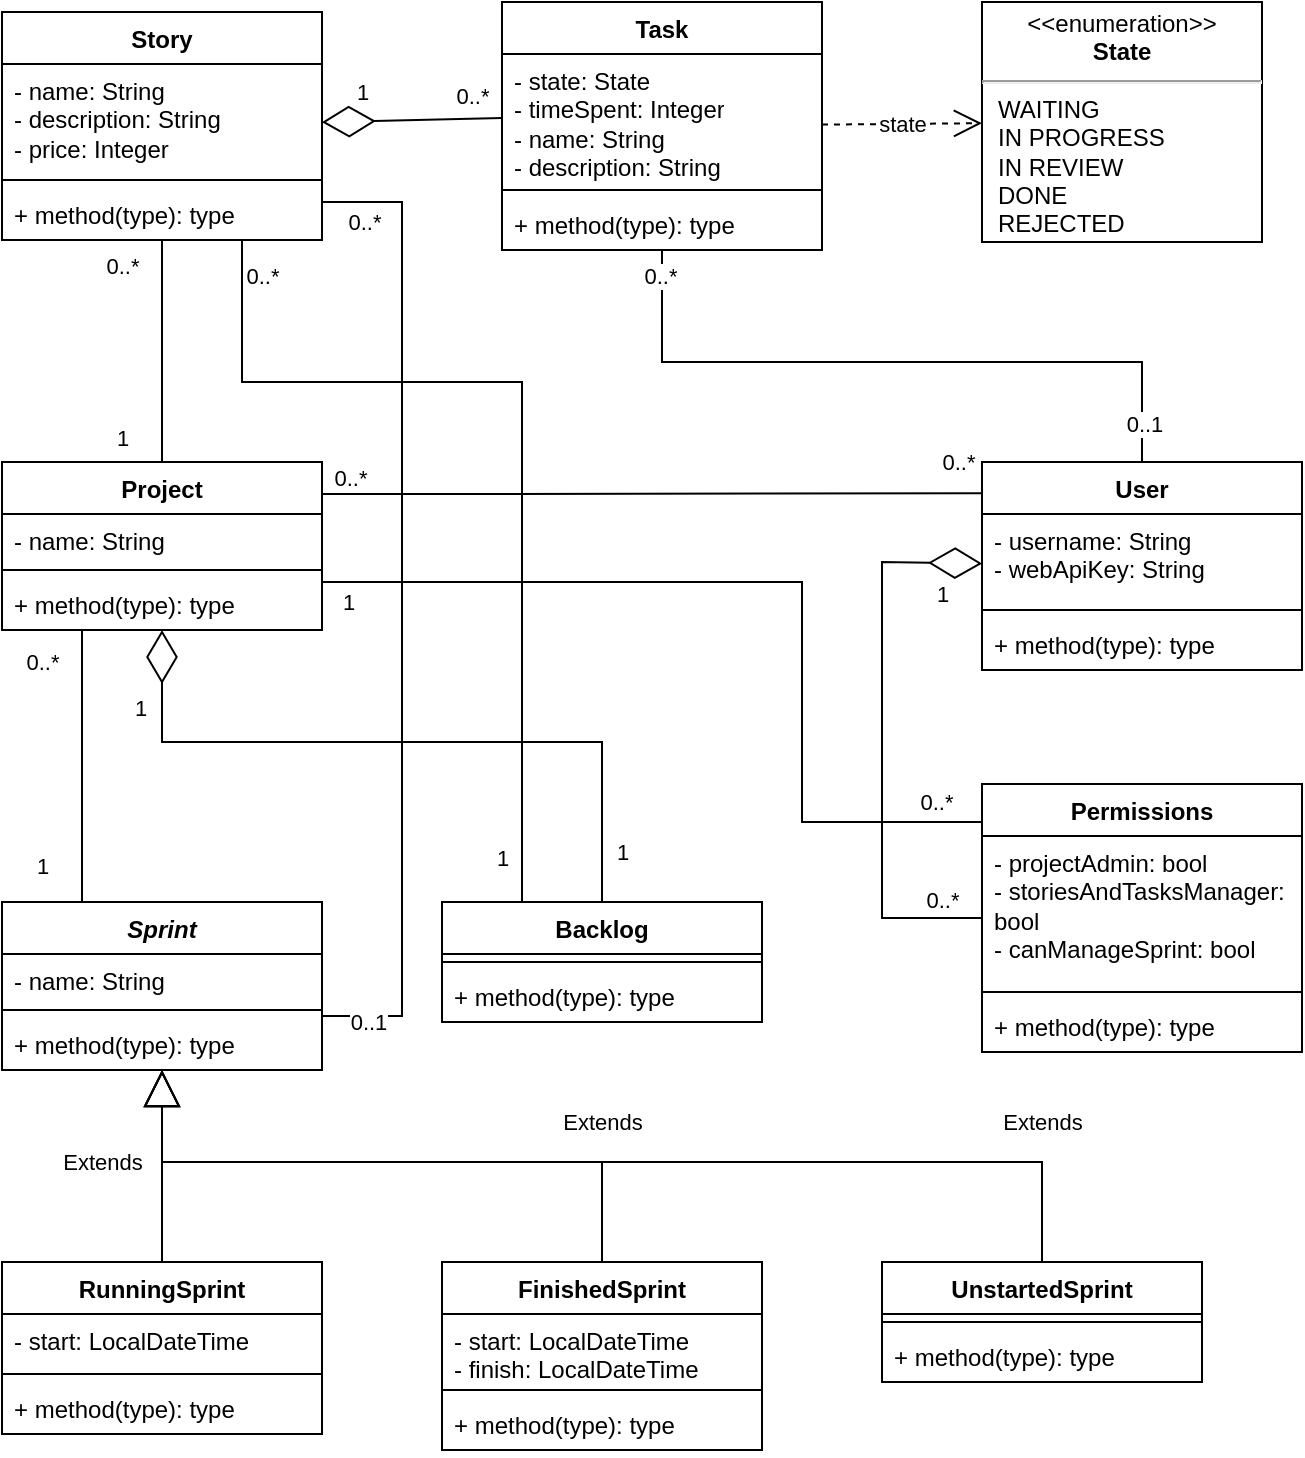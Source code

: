 <mxfile version="22.0.8" type="device">
  <diagram id="C5RBs43oDa-KdzZeNtuy" name="Page-1">
    <mxGraphModel dx="1050" dy="568" grid="1" gridSize="10" guides="1" tooltips="1" connect="1" arrows="1" fold="1" page="1" pageScale="1" pageWidth="827" pageHeight="1169" background="none" math="0" shadow="0">
      <root>
        <mxCell id="WIyWlLk6GJQsqaUBKTNV-0" />
        <mxCell id="WIyWlLk6GJQsqaUBKTNV-1" parent="WIyWlLk6GJQsqaUBKTNV-0" />
        <mxCell id="PWh56KOx5kr9GDurTwJb-14" style="edgeStyle=orthogonalEdgeStyle;rounded=0;orthogonalLoop=1;jettySize=auto;html=1;endArrow=none;endFill=0;" edge="1" parent="WIyWlLk6GJQsqaUBKTNV-1" source="xTrlHvVz5tuh_iKy9N_Q-1" target="xTrlHvVz5tuh_iKy9N_Q-15">
          <mxGeometry relative="1" as="geometry">
            <Array as="points">
              <mxPoint x="120" y="180" />
              <mxPoint x="120" y="180" />
            </Array>
          </mxGeometry>
        </mxCell>
        <mxCell id="PWh56KOx5kr9GDurTwJb-15" value="1" style="edgeLabel;html=1;align=center;verticalAlign=middle;resizable=0;points=[];" vertex="1" connectable="0" parent="PWh56KOx5kr9GDurTwJb-14">
          <mxGeometry x="0.849" y="-2" relative="1" as="geometry">
            <mxPoint x="-18" y="-4" as="offset" />
          </mxGeometry>
        </mxCell>
        <mxCell id="PWh56KOx5kr9GDurTwJb-16" value="0..*" style="edgeLabel;html=1;align=center;verticalAlign=middle;resizable=0;points=[];" vertex="1" connectable="0" parent="PWh56KOx5kr9GDurTwJb-14">
          <mxGeometry x="-0.879" y="-3" relative="1" as="geometry">
            <mxPoint x="-17" y="6" as="offset" />
          </mxGeometry>
        </mxCell>
        <mxCell id="xTrlHvVz5tuh_iKy9N_Q-1" value="Story" style="swimlane;fontStyle=1;align=center;verticalAlign=top;childLayout=stackLayout;horizontal=1;startSize=26;horizontalStack=0;resizeParent=1;resizeParentMax=0;resizeLast=0;collapsible=1;marginBottom=0;whiteSpace=wrap;html=1;" parent="WIyWlLk6GJQsqaUBKTNV-1" vertex="1">
          <mxGeometry x="40" y="35" width="160" height="114" as="geometry" />
        </mxCell>
        <mxCell id="xTrlHvVz5tuh_iKy9N_Q-2" value="- name: String&lt;br&gt;- description: String&lt;br&gt;- price: Integer&lt;br&gt;" style="text;strokeColor=none;fillColor=none;align=left;verticalAlign=top;spacingLeft=4;spacingRight=4;overflow=hidden;rotatable=0;points=[[0,0.5],[1,0.5]];portConstraint=eastwest;whiteSpace=wrap;html=1;" parent="xTrlHvVz5tuh_iKy9N_Q-1" vertex="1">
          <mxGeometry y="26" width="160" height="54" as="geometry" />
        </mxCell>
        <mxCell id="xTrlHvVz5tuh_iKy9N_Q-13" value="" style="line;strokeWidth=1;fillColor=none;align=left;verticalAlign=middle;spacingTop=-1;spacingLeft=3;spacingRight=3;rotatable=0;labelPosition=right;points=[];portConstraint=eastwest;strokeColor=inherit;" parent="xTrlHvVz5tuh_iKy9N_Q-1" vertex="1">
          <mxGeometry y="80" width="160" height="8" as="geometry" />
        </mxCell>
        <mxCell id="xTrlHvVz5tuh_iKy9N_Q-14" value="+ method(type): type" style="text;strokeColor=none;fillColor=none;align=left;verticalAlign=top;spacingLeft=4;spacingRight=4;overflow=hidden;rotatable=0;points=[[0,0.5],[1,0.5]];portConstraint=eastwest;whiteSpace=wrap;html=1;dashed=1;" parent="xTrlHvVz5tuh_iKy9N_Q-1" vertex="1">
          <mxGeometry y="88" width="160" height="26" as="geometry" />
        </mxCell>
        <mxCell id="PWh56KOx5kr9GDurTwJb-37" style="edgeStyle=orthogonalEdgeStyle;rounded=0;orthogonalLoop=1;jettySize=auto;html=1;endArrow=none;endFill=0;" edge="1" parent="WIyWlLk6GJQsqaUBKTNV-1" source="xTrlHvVz5tuh_iKy9N_Q-5" target="xTrlHvVz5tuh_iKy9N_Q-24">
          <mxGeometry relative="1" as="geometry">
            <Array as="points">
              <mxPoint x="370" y="210" />
              <mxPoint x="610" y="210" />
            </Array>
          </mxGeometry>
        </mxCell>
        <mxCell id="PWh56KOx5kr9GDurTwJb-38" value="0..1" style="edgeLabel;html=1;align=center;verticalAlign=middle;resizable=0;points=[];" vertex="1" connectable="0" parent="PWh56KOx5kr9GDurTwJb-37">
          <mxGeometry x="0.886" y="1" relative="1" as="geometry">
            <mxPoint as="offset" />
          </mxGeometry>
        </mxCell>
        <mxCell id="PWh56KOx5kr9GDurTwJb-39" value="0..*" style="edgeLabel;html=1;align=center;verticalAlign=middle;resizable=0;points=[];" vertex="1" connectable="0" parent="PWh56KOx5kr9GDurTwJb-37">
          <mxGeometry x="-0.924" y="-1" relative="1" as="geometry">
            <mxPoint as="offset" />
          </mxGeometry>
        </mxCell>
        <mxCell id="xTrlHvVz5tuh_iKy9N_Q-5" value="Task" style="swimlane;fontStyle=1;align=center;verticalAlign=top;childLayout=stackLayout;horizontal=1;startSize=26;horizontalStack=0;resizeParent=1;resizeParentMax=0;resizeLast=0;collapsible=1;marginBottom=0;whiteSpace=wrap;html=1;" parent="WIyWlLk6GJQsqaUBKTNV-1" vertex="1">
          <mxGeometry x="290" y="30" width="160" height="124" as="geometry" />
        </mxCell>
        <mxCell id="xTrlHvVz5tuh_iKy9N_Q-6" value="- state: State&lt;br&gt;- timeSpent: Integer&lt;br&gt;- name: String&lt;br&gt;- description: String" style="text;strokeColor=none;fillColor=none;align=left;verticalAlign=top;spacingLeft=4;spacingRight=4;overflow=hidden;rotatable=0;points=[[0,0.5],[1,0.5]];portConstraint=eastwest;whiteSpace=wrap;html=1;" parent="xTrlHvVz5tuh_iKy9N_Q-5" vertex="1">
          <mxGeometry y="26" width="160" height="64" as="geometry" />
        </mxCell>
        <mxCell id="xTrlHvVz5tuh_iKy9N_Q-7" value="" style="line;strokeWidth=1;fillColor=none;align=left;verticalAlign=middle;spacingTop=-1;spacingLeft=3;spacingRight=3;rotatable=0;labelPosition=right;points=[];portConstraint=eastwest;strokeColor=inherit;" parent="xTrlHvVz5tuh_iKy9N_Q-5" vertex="1">
          <mxGeometry y="90" width="160" height="8" as="geometry" />
        </mxCell>
        <mxCell id="xTrlHvVz5tuh_iKy9N_Q-8" value="+ method(type): type" style="text;strokeColor=none;fillColor=none;align=left;verticalAlign=top;spacingLeft=4;spacingRight=4;overflow=hidden;rotatable=0;points=[[0,0.5],[1,0.5]];portConstraint=eastwest;whiteSpace=wrap;html=1;" parent="xTrlHvVz5tuh_iKy9N_Q-5" vertex="1">
          <mxGeometry y="98" width="160" height="26" as="geometry" />
        </mxCell>
        <mxCell id="xTrlHvVz5tuh_iKy9N_Q-10" value="&lt;p style=&quot;margin:0px;margin-top:4px;text-align:center;&quot;&gt;&amp;lt;&amp;lt;enumeration&amp;gt;&amp;gt;&lt;br&gt;&lt;b&gt;State&lt;/b&gt;&lt;/p&gt;&lt;hr&gt;&lt;p style=&quot;margin:0px;margin-left:8px;text-align:left;&quot;&gt;WAITING&lt;/p&gt;&lt;p style=&quot;margin:0px;margin-left:8px;text-align:left;&quot;&gt;IN PROGRESS&lt;/p&gt;&lt;p style=&quot;margin:0px;margin-left:8px;text-align:left;&quot;&gt;IN REVIEW&lt;/p&gt;&lt;p style=&quot;margin:0px;margin-left:8px;text-align:left;&quot;&gt;DONE&lt;/p&gt;&lt;p style=&quot;margin:0px;margin-left:8px;text-align:left;&quot;&gt;REJECTED&lt;/p&gt;" style="shape=rect;html=1;overflow=fill;whiteSpace=wrap;" parent="WIyWlLk6GJQsqaUBKTNV-1" vertex="1">
          <mxGeometry x="530" y="30" width="140" height="120" as="geometry" />
        </mxCell>
        <mxCell id="PWh56KOx5kr9GDurTwJb-28" style="edgeStyle=orthogonalEdgeStyle;rounded=0;orthogonalLoop=1;jettySize=auto;html=1;endArrow=none;endFill=0;" edge="1" parent="WIyWlLk6GJQsqaUBKTNV-1" source="xTrlHvVz5tuh_iKy9N_Q-15" target="uIMDCcuASkyKj_ybHEdO-4">
          <mxGeometry relative="1" as="geometry">
            <Array as="points">
              <mxPoint x="80" y="420" />
              <mxPoint x="80" y="420" />
            </Array>
          </mxGeometry>
        </mxCell>
        <mxCell id="PWh56KOx5kr9GDurTwJb-29" value="0..*" style="edgeLabel;html=1;align=center;verticalAlign=middle;resizable=0;points=[];" vertex="1" connectable="0" parent="PWh56KOx5kr9GDurTwJb-28">
          <mxGeometry x="-0.765" relative="1" as="geometry">
            <mxPoint x="-20" as="offset" />
          </mxGeometry>
        </mxCell>
        <mxCell id="PWh56KOx5kr9GDurTwJb-30" value="1" style="edgeLabel;html=1;align=center;verticalAlign=middle;resizable=0;points=[];" vertex="1" connectable="0" parent="PWh56KOx5kr9GDurTwJb-28">
          <mxGeometry x="0.727" relative="1" as="geometry">
            <mxPoint x="-20" as="offset" />
          </mxGeometry>
        </mxCell>
        <mxCell id="xTrlHvVz5tuh_iKy9N_Q-15" value="Project" style="swimlane;fontStyle=1;align=center;verticalAlign=top;childLayout=stackLayout;horizontal=1;startSize=26;horizontalStack=0;resizeParent=1;resizeParentMax=0;resizeLast=0;collapsible=1;marginBottom=0;whiteSpace=wrap;html=1;" parent="WIyWlLk6GJQsqaUBKTNV-1" vertex="1">
          <mxGeometry x="40" y="260" width="160" height="84" as="geometry" />
        </mxCell>
        <mxCell id="xTrlHvVz5tuh_iKy9N_Q-16" value="- name: String" style="text;strokeColor=none;fillColor=none;align=left;verticalAlign=top;spacingLeft=4;spacingRight=4;overflow=hidden;rotatable=0;points=[[0,0.5],[1,0.5]];portConstraint=eastwest;whiteSpace=wrap;html=1;" parent="xTrlHvVz5tuh_iKy9N_Q-15" vertex="1">
          <mxGeometry y="26" width="160" height="24" as="geometry" />
        </mxCell>
        <mxCell id="xTrlHvVz5tuh_iKy9N_Q-17" value="" style="line;strokeWidth=1;fillColor=none;align=left;verticalAlign=middle;spacingTop=-1;spacingLeft=3;spacingRight=3;rotatable=0;labelPosition=right;points=[];portConstraint=eastwest;strokeColor=inherit;" parent="xTrlHvVz5tuh_iKy9N_Q-15" vertex="1">
          <mxGeometry y="50" width="160" height="8" as="geometry" />
        </mxCell>
        <mxCell id="xTrlHvVz5tuh_iKy9N_Q-18" value="+ method(type): type" style="text;strokeColor=none;fillColor=none;align=left;verticalAlign=top;spacingLeft=4;spacingRight=4;overflow=hidden;rotatable=0;points=[[0,0.5],[1,0.5]];portConstraint=eastwest;whiteSpace=wrap;html=1;" parent="xTrlHvVz5tuh_iKy9N_Q-15" vertex="1">
          <mxGeometry y="58" width="160" height="26" as="geometry" />
        </mxCell>
        <mxCell id="xTrlHvVz5tuh_iKy9N_Q-19" value="Permissions" style="swimlane;fontStyle=1;align=center;verticalAlign=top;childLayout=stackLayout;horizontal=1;startSize=26;horizontalStack=0;resizeParent=1;resizeParentMax=0;resizeLast=0;collapsible=1;marginBottom=0;whiteSpace=wrap;html=1;" parent="WIyWlLk6GJQsqaUBKTNV-1" vertex="1">
          <mxGeometry x="530" y="421" width="160" height="134" as="geometry" />
        </mxCell>
        <mxCell id="xTrlHvVz5tuh_iKy9N_Q-20" value="- projectAdmin: bool&lt;br&gt;- storiesAndTasksManager: bool&lt;br&gt;- canManageSprint: bool" style="text;strokeColor=none;fillColor=none;align=left;verticalAlign=top;spacingLeft=4;spacingRight=4;overflow=hidden;rotatable=0;points=[[0,0.5],[1,0.5]];portConstraint=eastwest;whiteSpace=wrap;html=1;" parent="xTrlHvVz5tuh_iKy9N_Q-19" vertex="1">
          <mxGeometry y="26" width="160" height="74" as="geometry" />
        </mxCell>
        <mxCell id="xTrlHvVz5tuh_iKy9N_Q-21" value="" style="line;strokeWidth=1;fillColor=none;align=left;verticalAlign=middle;spacingTop=-1;spacingLeft=3;spacingRight=3;rotatable=0;labelPosition=right;points=[];portConstraint=eastwest;strokeColor=inherit;" parent="xTrlHvVz5tuh_iKy9N_Q-19" vertex="1">
          <mxGeometry y="100" width="160" height="8" as="geometry" />
        </mxCell>
        <mxCell id="xTrlHvVz5tuh_iKy9N_Q-22" value="+ method(type): type" style="text;strokeColor=none;fillColor=none;align=left;verticalAlign=top;spacingLeft=4;spacingRight=4;overflow=hidden;rotatable=0;points=[[0,0.5],[1,0.5]];portConstraint=eastwest;whiteSpace=wrap;html=1;" parent="xTrlHvVz5tuh_iKy9N_Q-19" vertex="1">
          <mxGeometry y="108" width="160" height="26" as="geometry" />
        </mxCell>
        <mxCell id="xTrlHvVz5tuh_iKy9N_Q-24" value="User" style="swimlane;fontStyle=1;align=center;verticalAlign=top;childLayout=stackLayout;horizontal=1;startSize=26;horizontalStack=0;resizeParent=1;resizeParentMax=0;resizeLast=0;collapsible=1;marginBottom=0;whiteSpace=wrap;html=1;" parent="WIyWlLk6GJQsqaUBKTNV-1" vertex="1">
          <mxGeometry x="530" y="260" width="160" height="104" as="geometry" />
        </mxCell>
        <mxCell id="xTrlHvVz5tuh_iKy9N_Q-25" value="- username: String&lt;br&gt;- webApiKey: String" style="text;strokeColor=none;fillColor=none;align=left;verticalAlign=top;spacingLeft=4;spacingRight=4;overflow=hidden;rotatable=0;points=[[0,0.5],[1,0.5]];portConstraint=eastwest;whiteSpace=wrap;html=1;" parent="xTrlHvVz5tuh_iKy9N_Q-24" vertex="1">
          <mxGeometry y="26" width="160" height="44" as="geometry" />
        </mxCell>
        <mxCell id="xTrlHvVz5tuh_iKy9N_Q-26" value="" style="line;strokeWidth=1;fillColor=none;align=left;verticalAlign=middle;spacingTop=-1;spacingLeft=3;spacingRight=3;rotatable=0;labelPosition=right;points=[];portConstraint=eastwest;strokeColor=inherit;" parent="xTrlHvVz5tuh_iKy9N_Q-24" vertex="1">
          <mxGeometry y="70" width="160" height="8" as="geometry" />
        </mxCell>
        <mxCell id="xTrlHvVz5tuh_iKy9N_Q-27" value="+ method(type): type" style="text;strokeColor=none;fillColor=none;align=left;verticalAlign=top;spacingLeft=4;spacingRight=4;overflow=hidden;rotatable=0;points=[[0,0.5],[1,0.5]];portConstraint=eastwest;whiteSpace=wrap;html=1;" parent="xTrlHvVz5tuh_iKy9N_Q-24" vertex="1">
          <mxGeometry y="78" width="160" height="26" as="geometry" />
        </mxCell>
        <mxCell id="PWh56KOx5kr9GDurTwJb-31" style="edgeStyle=orthogonalEdgeStyle;rounded=0;orthogonalLoop=1;jettySize=auto;html=1;endArrow=none;endFill=0;" edge="1" parent="WIyWlLk6GJQsqaUBKTNV-1" source="uIMDCcuASkyKj_ybHEdO-4" target="xTrlHvVz5tuh_iKy9N_Q-1">
          <mxGeometry relative="1" as="geometry">
            <Array as="points">
              <mxPoint x="240" y="537" />
              <mxPoint x="240" y="130" />
            </Array>
          </mxGeometry>
        </mxCell>
        <mxCell id="PWh56KOx5kr9GDurTwJb-32" value="0..1" style="edgeLabel;html=1;align=center;verticalAlign=middle;resizable=0;points=[];" vertex="1" connectable="0" parent="PWh56KOx5kr9GDurTwJb-31">
          <mxGeometry x="-0.905" y="-3" relative="1" as="geometry">
            <mxPoint as="offset" />
          </mxGeometry>
        </mxCell>
        <mxCell id="PWh56KOx5kr9GDurTwJb-33" value="0..*" style="edgeLabel;html=1;align=center;verticalAlign=middle;resizable=0;points=[];" vertex="1" connectable="0" parent="PWh56KOx5kr9GDurTwJb-31">
          <mxGeometry x="0.896" relative="1" as="geometry">
            <mxPoint x="-5" y="10" as="offset" />
          </mxGeometry>
        </mxCell>
        <mxCell id="uIMDCcuASkyKj_ybHEdO-4" value="&lt;i&gt;Sprint&lt;/i&gt;" style="swimlane;fontStyle=1;align=center;verticalAlign=top;childLayout=stackLayout;horizontal=1;startSize=26;horizontalStack=0;resizeParent=1;resizeParentMax=0;resizeLast=0;collapsible=1;marginBottom=0;whiteSpace=wrap;html=1;" parent="WIyWlLk6GJQsqaUBKTNV-1" vertex="1">
          <mxGeometry x="40" y="480" width="160" height="84" as="geometry" />
        </mxCell>
        <mxCell id="uIMDCcuASkyKj_ybHEdO-5" value="- name: String" style="text;strokeColor=none;fillColor=none;align=left;verticalAlign=top;spacingLeft=4;spacingRight=4;overflow=hidden;rotatable=0;points=[[0,0.5],[1,0.5]];portConstraint=eastwest;whiteSpace=wrap;html=1;" parent="uIMDCcuASkyKj_ybHEdO-4" vertex="1">
          <mxGeometry y="26" width="160" height="24" as="geometry" />
        </mxCell>
        <mxCell id="uIMDCcuASkyKj_ybHEdO-6" value="" style="line;strokeWidth=1;fillColor=none;align=left;verticalAlign=middle;spacingTop=-1;spacingLeft=3;spacingRight=3;rotatable=0;labelPosition=right;points=[];portConstraint=eastwest;strokeColor=inherit;" parent="uIMDCcuASkyKj_ybHEdO-4" vertex="1">
          <mxGeometry y="50" width="160" height="8" as="geometry" />
        </mxCell>
        <mxCell id="uIMDCcuASkyKj_ybHEdO-7" value="+ method(type): type" style="text;strokeColor=none;fillColor=none;align=left;verticalAlign=top;spacingLeft=4;spacingRight=4;overflow=hidden;rotatable=0;points=[[0,0.5],[1,0.5]];portConstraint=eastwest;whiteSpace=wrap;html=1;" parent="uIMDCcuASkyKj_ybHEdO-4" vertex="1">
          <mxGeometry y="58" width="160" height="26" as="geometry" />
        </mxCell>
        <mxCell id="PWh56KOx5kr9GDurTwJb-34" style="edgeStyle=orthogonalEdgeStyle;rounded=0;orthogonalLoop=1;jettySize=auto;html=1;endArrow=none;endFill=0;" edge="1" parent="WIyWlLk6GJQsqaUBKTNV-1" source="uIMDCcuASkyKj_ybHEdO-8" target="xTrlHvVz5tuh_iKy9N_Q-1">
          <mxGeometry relative="1" as="geometry">
            <Array as="points">
              <mxPoint x="300" y="220" />
              <mxPoint x="160" y="220" />
            </Array>
          </mxGeometry>
        </mxCell>
        <mxCell id="PWh56KOx5kr9GDurTwJb-35" value="1" style="edgeLabel;html=1;align=center;verticalAlign=middle;resizable=0;points=[];" vertex="1" connectable="0" parent="PWh56KOx5kr9GDurTwJb-34">
          <mxGeometry x="-0.907" y="-1" relative="1" as="geometry">
            <mxPoint x="-11" as="offset" />
          </mxGeometry>
        </mxCell>
        <mxCell id="PWh56KOx5kr9GDurTwJb-36" value="0..*" style="edgeLabel;html=1;align=center;verticalAlign=middle;resizable=0;points=[];" vertex="1" connectable="0" parent="PWh56KOx5kr9GDurTwJb-34">
          <mxGeometry x="0.924" y="-2" relative="1" as="geometry">
            <mxPoint x="8" as="offset" />
          </mxGeometry>
        </mxCell>
        <mxCell id="uIMDCcuASkyKj_ybHEdO-8" value="Backlog" style="swimlane;fontStyle=1;align=center;verticalAlign=top;childLayout=stackLayout;horizontal=1;startSize=26;horizontalStack=0;resizeParent=1;resizeParentMax=0;resizeLast=0;collapsible=1;marginBottom=0;whiteSpace=wrap;html=1;" parent="WIyWlLk6GJQsqaUBKTNV-1" vertex="1">
          <mxGeometry x="260" y="480" width="160" height="60" as="geometry" />
        </mxCell>
        <mxCell id="uIMDCcuASkyKj_ybHEdO-10" value="" style="line;strokeWidth=1;fillColor=none;align=left;verticalAlign=middle;spacingTop=-1;spacingLeft=3;spacingRight=3;rotatable=0;labelPosition=right;points=[];portConstraint=eastwest;strokeColor=inherit;" parent="uIMDCcuASkyKj_ybHEdO-8" vertex="1">
          <mxGeometry y="26" width="160" height="8" as="geometry" />
        </mxCell>
        <mxCell id="uIMDCcuASkyKj_ybHEdO-11" value="+ method(type): type" style="text;strokeColor=none;fillColor=none;align=left;verticalAlign=top;spacingLeft=4;spacingRight=4;overflow=hidden;rotatable=0;points=[[0,0.5],[1,0.5]];portConstraint=eastwest;whiteSpace=wrap;html=1;" parent="uIMDCcuASkyKj_ybHEdO-8" vertex="1">
          <mxGeometry y="34" width="160" height="26" as="geometry" />
        </mxCell>
        <mxCell id="PWh56KOx5kr9GDurTwJb-0" value="" style="endArrow=diamondThin;endFill=0;endSize=24;html=1;rounded=0;exitX=0;exitY=0.5;exitDx=0;exitDy=0;" edge="1" parent="WIyWlLk6GJQsqaUBKTNV-1" source="xTrlHvVz5tuh_iKy9N_Q-6" target="xTrlHvVz5tuh_iKy9N_Q-1">
          <mxGeometry width="160" relative="1" as="geometry">
            <mxPoint x="350" y="220" as="sourcePoint" />
            <mxPoint x="510" y="220" as="targetPoint" />
          </mxGeometry>
        </mxCell>
        <mxCell id="PWh56KOx5kr9GDurTwJb-3" value="0..*" style="edgeLabel;html=1;align=center;verticalAlign=middle;resizable=0;points=[];" vertex="1" connectable="0" parent="PWh56KOx5kr9GDurTwJb-0">
          <mxGeometry x="-0.656" y="-1" relative="1" as="geometry">
            <mxPoint y="-11" as="offset" />
          </mxGeometry>
        </mxCell>
        <mxCell id="PWh56KOx5kr9GDurTwJb-4" value="1" style="edgeLabel;html=1;align=center;verticalAlign=middle;resizable=0;points=[];" vertex="1" connectable="0" parent="PWh56KOx5kr9GDurTwJb-0">
          <mxGeometry x="0.562" y="-3" relative="1" as="geometry">
            <mxPoint y="-12" as="offset" />
          </mxGeometry>
        </mxCell>
        <mxCell id="PWh56KOx5kr9GDurTwJb-5" value="" style="endArrow=diamondThin;endFill=0;endSize=24;html=1;rounded=0;" edge="1" parent="WIyWlLk6GJQsqaUBKTNV-1" source="xTrlHvVz5tuh_iKy9N_Q-19" target="xTrlHvVz5tuh_iKy9N_Q-24">
          <mxGeometry width="160" relative="1" as="geometry">
            <mxPoint x="380" y="260" as="sourcePoint" />
            <mxPoint x="540" y="260" as="targetPoint" />
            <Array as="points">
              <mxPoint x="480" y="488" />
              <mxPoint x="480" y="310" />
            </Array>
          </mxGeometry>
        </mxCell>
        <mxCell id="PWh56KOx5kr9GDurTwJb-6" value="0..*" style="edgeLabel;html=1;align=center;verticalAlign=middle;resizable=0;points=[];" vertex="1" connectable="0" parent="PWh56KOx5kr9GDurTwJb-5">
          <mxGeometry x="-0.538" relative="1" as="geometry">
            <mxPoint x="30" y="5" as="offset" />
          </mxGeometry>
        </mxCell>
        <mxCell id="PWh56KOx5kr9GDurTwJb-7" value="1" style="edgeLabel;html=1;align=center;verticalAlign=middle;resizable=0;points=[];" vertex="1" connectable="0" parent="PWh56KOx5kr9GDurTwJb-5">
          <mxGeometry x="0.531" y="-2" relative="1" as="geometry">
            <mxPoint x="28" y="1" as="offset" />
          </mxGeometry>
        </mxCell>
        <mxCell id="PWh56KOx5kr9GDurTwJb-18" style="edgeStyle=orthogonalEdgeStyle;rounded=0;orthogonalLoop=1;jettySize=auto;html=1;entryX=0;entryY=0.15;entryDx=0;entryDy=0;entryPerimeter=0;endArrow=none;endFill=0;" edge="1" parent="WIyWlLk6GJQsqaUBKTNV-1" source="xTrlHvVz5tuh_iKy9N_Q-15" target="xTrlHvVz5tuh_iKy9N_Q-24">
          <mxGeometry relative="1" as="geometry">
            <Array as="points">
              <mxPoint x="290" y="276" />
              <mxPoint x="290" y="276" />
            </Array>
          </mxGeometry>
        </mxCell>
        <mxCell id="PWh56KOx5kr9GDurTwJb-19" value="0..*" style="edgeLabel;html=1;align=center;verticalAlign=middle;resizable=0;points=[];" vertex="1" connectable="0" parent="PWh56KOx5kr9GDurTwJb-18">
          <mxGeometry x="0.923" y="2" relative="1" as="geometry">
            <mxPoint y="-14" as="offset" />
          </mxGeometry>
        </mxCell>
        <mxCell id="PWh56KOx5kr9GDurTwJb-20" value="0..*" style="edgeLabel;html=1;align=center;verticalAlign=middle;resizable=0;points=[];" vertex="1" connectable="0" parent="PWh56KOx5kr9GDurTwJb-18">
          <mxGeometry x="-0.915" y="2" relative="1" as="geometry">
            <mxPoint y="-6" as="offset" />
          </mxGeometry>
        </mxCell>
        <mxCell id="PWh56KOx5kr9GDurTwJb-21" style="edgeStyle=orthogonalEdgeStyle;rounded=0;orthogonalLoop=1;jettySize=auto;html=1;endArrow=none;endFill=0;" edge="1" parent="WIyWlLk6GJQsqaUBKTNV-1" source="xTrlHvVz5tuh_iKy9N_Q-15" target="xTrlHvVz5tuh_iKy9N_Q-19">
          <mxGeometry relative="1" as="geometry">
            <Array as="points">
              <mxPoint x="440" y="320" />
              <mxPoint x="440" y="440" />
            </Array>
          </mxGeometry>
        </mxCell>
        <mxCell id="PWh56KOx5kr9GDurTwJb-22" value="1" style="edgeLabel;html=1;align=center;verticalAlign=middle;resizable=0;points=[];" vertex="1" connectable="0" parent="PWh56KOx5kr9GDurTwJb-21">
          <mxGeometry x="-0.853" y="2" relative="1" as="geometry">
            <mxPoint x="-20" y="12" as="offset" />
          </mxGeometry>
        </mxCell>
        <mxCell id="PWh56KOx5kr9GDurTwJb-23" value="0..*" style="edgeLabel;html=1;align=center;verticalAlign=middle;resizable=0;points=[];" vertex="1" connectable="0" parent="PWh56KOx5kr9GDurTwJb-21">
          <mxGeometry x="0.898" y="4" relative="1" as="geometry">
            <mxPoint y="-6" as="offset" />
          </mxGeometry>
        </mxCell>
        <mxCell id="PWh56KOx5kr9GDurTwJb-24" style="edgeStyle=orthogonalEdgeStyle;rounded=0;orthogonalLoop=1;jettySize=auto;html=1;startArrow=diamondThin;startFill=0;endArrow=none;endFill=0;strokeWidth=1;endSize=6;startSize=24;" edge="1" parent="WIyWlLk6GJQsqaUBKTNV-1" source="xTrlHvVz5tuh_iKy9N_Q-15" target="uIMDCcuASkyKj_ybHEdO-8">
          <mxGeometry relative="1" as="geometry">
            <Array as="points">
              <mxPoint x="120" y="400" />
              <mxPoint x="340" y="400" />
            </Array>
          </mxGeometry>
        </mxCell>
        <mxCell id="PWh56KOx5kr9GDurTwJb-25" value="1" style="edgeLabel;html=1;align=center;verticalAlign=middle;resizable=0;points=[];" vertex="1" connectable="0" parent="PWh56KOx5kr9GDurTwJb-24">
          <mxGeometry x="-0.83" relative="1" as="geometry">
            <mxPoint x="-11" y="8" as="offset" />
          </mxGeometry>
        </mxCell>
        <mxCell id="PWh56KOx5kr9GDurTwJb-26" value="1" style="edgeLabel;html=1;align=center;verticalAlign=middle;resizable=0;points=[];rotation=0;" vertex="1" connectable="0" parent="PWh56KOx5kr9GDurTwJb-24">
          <mxGeometry x="0.856" y="-1" relative="1" as="geometry">
            <mxPoint x="11" as="offset" />
          </mxGeometry>
        </mxCell>
        <mxCell id="PWh56KOx5kr9GDurTwJb-27" value="state" style="endArrow=open;endSize=12;dashed=1;html=1;rounded=0;" edge="1" parent="WIyWlLk6GJQsqaUBKTNV-1" source="xTrlHvVz5tuh_iKy9N_Q-5" target="xTrlHvVz5tuh_iKy9N_Q-10">
          <mxGeometry width="160" relative="1" as="geometry">
            <mxPoint x="380" y="290" as="sourcePoint" />
            <mxPoint x="540" y="290" as="targetPoint" />
          </mxGeometry>
        </mxCell>
        <mxCell id="PWh56KOx5kr9GDurTwJb-48" value="RunningSprint" style="swimlane;fontStyle=1;align=center;verticalAlign=top;childLayout=stackLayout;horizontal=1;startSize=26;horizontalStack=0;resizeParent=1;resizeParentMax=0;resizeLast=0;collapsible=1;marginBottom=0;whiteSpace=wrap;html=1;" vertex="1" parent="WIyWlLk6GJQsqaUBKTNV-1">
          <mxGeometry x="40" y="660" width="160" height="86" as="geometry" />
        </mxCell>
        <mxCell id="PWh56KOx5kr9GDurTwJb-49" value="- start: LocalDateTime" style="text;strokeColor=none;fillColor=none;align=left;verticalAlign=top;spacingLeft=4;spacingRight=4;overflow=hidden;rotatable=0;points=[[0,0.5],[1,0.5]];portConstraint=eastwest;whiteSpace=wrap;html=1;" vertex="1" parent="PWh56KOx5kr9GDurTwJb-48">
          <mxGeometry y="26" width="160" height="26" as="geometry" />
        </mxCell>
        <mxCell id="PWh56KOx5kr9GDurTwJb-50" value="" style="line;strokeWidth=1;fillColor=none;align=left;verticalAlign=middle;spacingTop=-1;spacingLeft=3;spacingRight=3;rotatable=0;labelPosition=right;points=[];portConstraint=eastwest;strokeColor=inherit;" vertex="1" parent="PWh56KOx5kr9GDurTwJb-48">
          <mxGeometry y="52" width="160" height="8" as="geometry" />
        </mxCell>
        <mxCell id="PWh56KOx5kr9GDurTwJb-51" value="+ method(type): type" style="text;strokeColor=none;fillColor=none;align=left;verticalAlign=top;spacingLeft=4;spacingRight=4;overflow=hidden;rotatable=0;points=[[0,0.5],[1,0.5]];portConstraint=eastwest;whiteSpace=wrap;html=1;" vertex="1" parent="PWh56KOx5kr9GDurTwJb-48">
          <mxGeometry y="60" width="160" height="26" as="geometry" />
        </mxCell>
        <mxCell id="PWh56KOx5kr9GDurTwJb-52" value="FinishedSprint" style="swimlane;fontStyle=1;align=center;verticalAlign=top;childLayout=stackLayout;horizontal=1;startSize=26;horizontalStack=0;resizeParent=1;resizeParentMax=0;resizeLast=0;collapsible=1;marginBottom=0;whiteSpace=wrap;html=1;" vertex="1" parent="WIyWlLk6GJQsqaUBKTNV-1">
          <mxGeometry x="260" y="660" width="160" height="94" as="geometry" />
        </mxCell>
        <mxCell id="PWh56KOx5kr9GDurTwJb-53" value="- start: LocalDateTime&lt;br&gt;- finish: LocalDateTime" style="text;strokeColor=none;fillColor=none;align=left;verticalAlign=top;spacingLeft=4;spacingRight=4;overflow=hidden;rotatable=0;points=[[0,0.5],[1,0.5]];portConstraint=eastwest;whiteSpace=wrap;html=1;" vertex="1" parent="PWh56KOx5kr9GDurTwJb-52">
          <mxGeometry y="26" width="160" height="34" as="geometry" />
        </mxCell>
        <mxCell id="PWh56KOx5kr9GDurTwJb-54" value="" style="line;strokeWidth=1;fillColor=none;align=left;verticalAlign=middle;spacingTop=-1;spacingLeft=3;spacingRight=3;rotatable=0;labelPosition=right;points=[];portConstraint=eastwest;strokeColor=inherit;" vertex="1" parent="PWh56KOx5kr9GDurTwJb-52">
          <mxGeometry y="60" width="160" height="8" as="geometry" />
        </mxCell>
        <mxCell id="PWh56KOx5kr9GDurTwJb-55" value="+ method(type): type" style="text;strokeColor=none;fillColor=none;align=left;verticalAlign=top;spacingLeft=4;spacingRight=4;overflow=hidden;rotatable=0;points=[[0,0.5],[1,0.5]];portConstraint=eastwest;whiteSpace=wrap;html=1;" vertex="1" parent="PWh56KOx5kr9GDurTwJb-52">
          <mxGeometry y="68" width="160" height="26" as="geometry" />
        </mxCell>
        <mxCell id="PWh56KOx5kr9GDurTwJb-56" value="UnstartedSprint" style="swimlane;fontStyle=1;align=center;verticalAlign=top;childLayout=stackLayout;horizontal=1;startSize=26;horizontalStack=0;resizeParent=1;resizeParentMax=0;resizeLast=0;collapsible=1;marginBottom=0;whiteSpace=wrap;html=1;" vertex="1" parent="WIyWlLk6GJQsqaUBKTNV-1">
          <mxGeometry x="480" y="660" width="160" height="60" as="geometry" />
        </mxCell>
        <mxCell id="PWh56KOx5kr9GDurTwJb-58" value="" style="line;strokeWidth=1;fillColor=none;align=left;verticalAlign=middle;spacingTop=-1;spacingLeft=3;spacingRight=3;rotatable=0;labelPosition=right;points=[];portConstraint=eastwest;strokeColor=inherit;" vertex="1" parent="PWh56KOx5kr9GDurTwJb-56">
          <mxGeometry y="26" width="160" height="8" as="geometry" />
        </mxCell>
        <mxCell id="PWh56KOx5kr9GDurTwJb-59" value="+ method(type): type" style="text;strokeColor=none;fillColor=none;align=left;verticalAlign=top;spacingLeft=4;spacingRight=4;overflow=hidden;rotatable=0;points=[[0,0.5],[1,0.5]];portConstraint=eastwest;whiteSpace=wrap;html=1;" vertex="1" parent="PWh56KOx5kr9GDurTwJb-56">
          <mxGeometry y="34" width="160" height="26" as="geometry" />
        </mxCell>
        <mxCell id="PWh56KOx5kr9GDurTwJb-60" value="Extends" style="endArrow=block;endSize=16;endFill=0;html=1;rounded=0;edgeStyle=orthogonalEdgeStyle;" edge="1" parent="WIyWlLk6GJQsqaUBKTNV-1" source="PWh56KOx5kr9GDurTwJb-48" target="uIMDCcuASkyKj_ybHEdO-4">
          <mxGeometry x="0.042" y="30" width="160" relative="1" as="geometry">
            <mxPoint x="440" y="370" as="sourcePoint" />
            <mxPoint x="120" y="560" as="targetPoint" />
            <mxPoint as="offset" />
          </mxGeometry>
        </mxCell>
        <mxCell id="PWh56KOx5kr9GDurTwJb-61" value="Extends" style="endArrow=block;endSize=16;endFill=0;html=1;rounded=0;edgeStyle=orthogonalEdgeStyle;" edge="1" parent="WIyWlLk6GJQsqaUBKTNV-1" source="PWh56KOx5kr9GDurTwJb-52" target="uIMDCcuASkyKj_ybHEdO-7">
          <mxGeometry x="-0.683" y="-20" width="160" relative="1" as="geometry">
            <mxPoint x="339.5" y="686" as="sourcePoint" />
            <mxPoint x="339.5" y="590" as="targetPoint" />
            <Array as="points">
              <mxPoint x="340" y="610" />
              <mxPoint x="120" y="610" />
            </Array>
            <mxPoint as="offset" />
          </mxGeometry>
        </mxCell>
        <mxCell id="PWh56KOx5kr9GDurTwJb-62" value="Extends" style="endArrow=block;endSize=16;endFill=0;html=1;rounded=0;edgeStyle=orthogonalEdgeStyle;" edge="1" parent="WIyWlLk6GJQsqaUBKTNV-1" source="PWh56KOx5kr9GDurTwJb-56" target="uIMDCcuASkyKj_ybHEdO-4">
          <mxGeometry x="-0.813" y="-20" width="160" relative="1" as="geometry">
            <mxPoint x="385.67" y="636" as="sourcePoint" />
            <mxPoint x="249.67" y="540" as="targetPoint" />
            <Array as="points">
              <mxPoint x="560" y="610" />
              <mxPoint x="120" y="610" />
            </Array>
            <mxPoint as="offset" />
          </mxGeometry>
        </mxCell>
      </root>
    </mxGraphModel>
  </diagram>
</mxfile>
